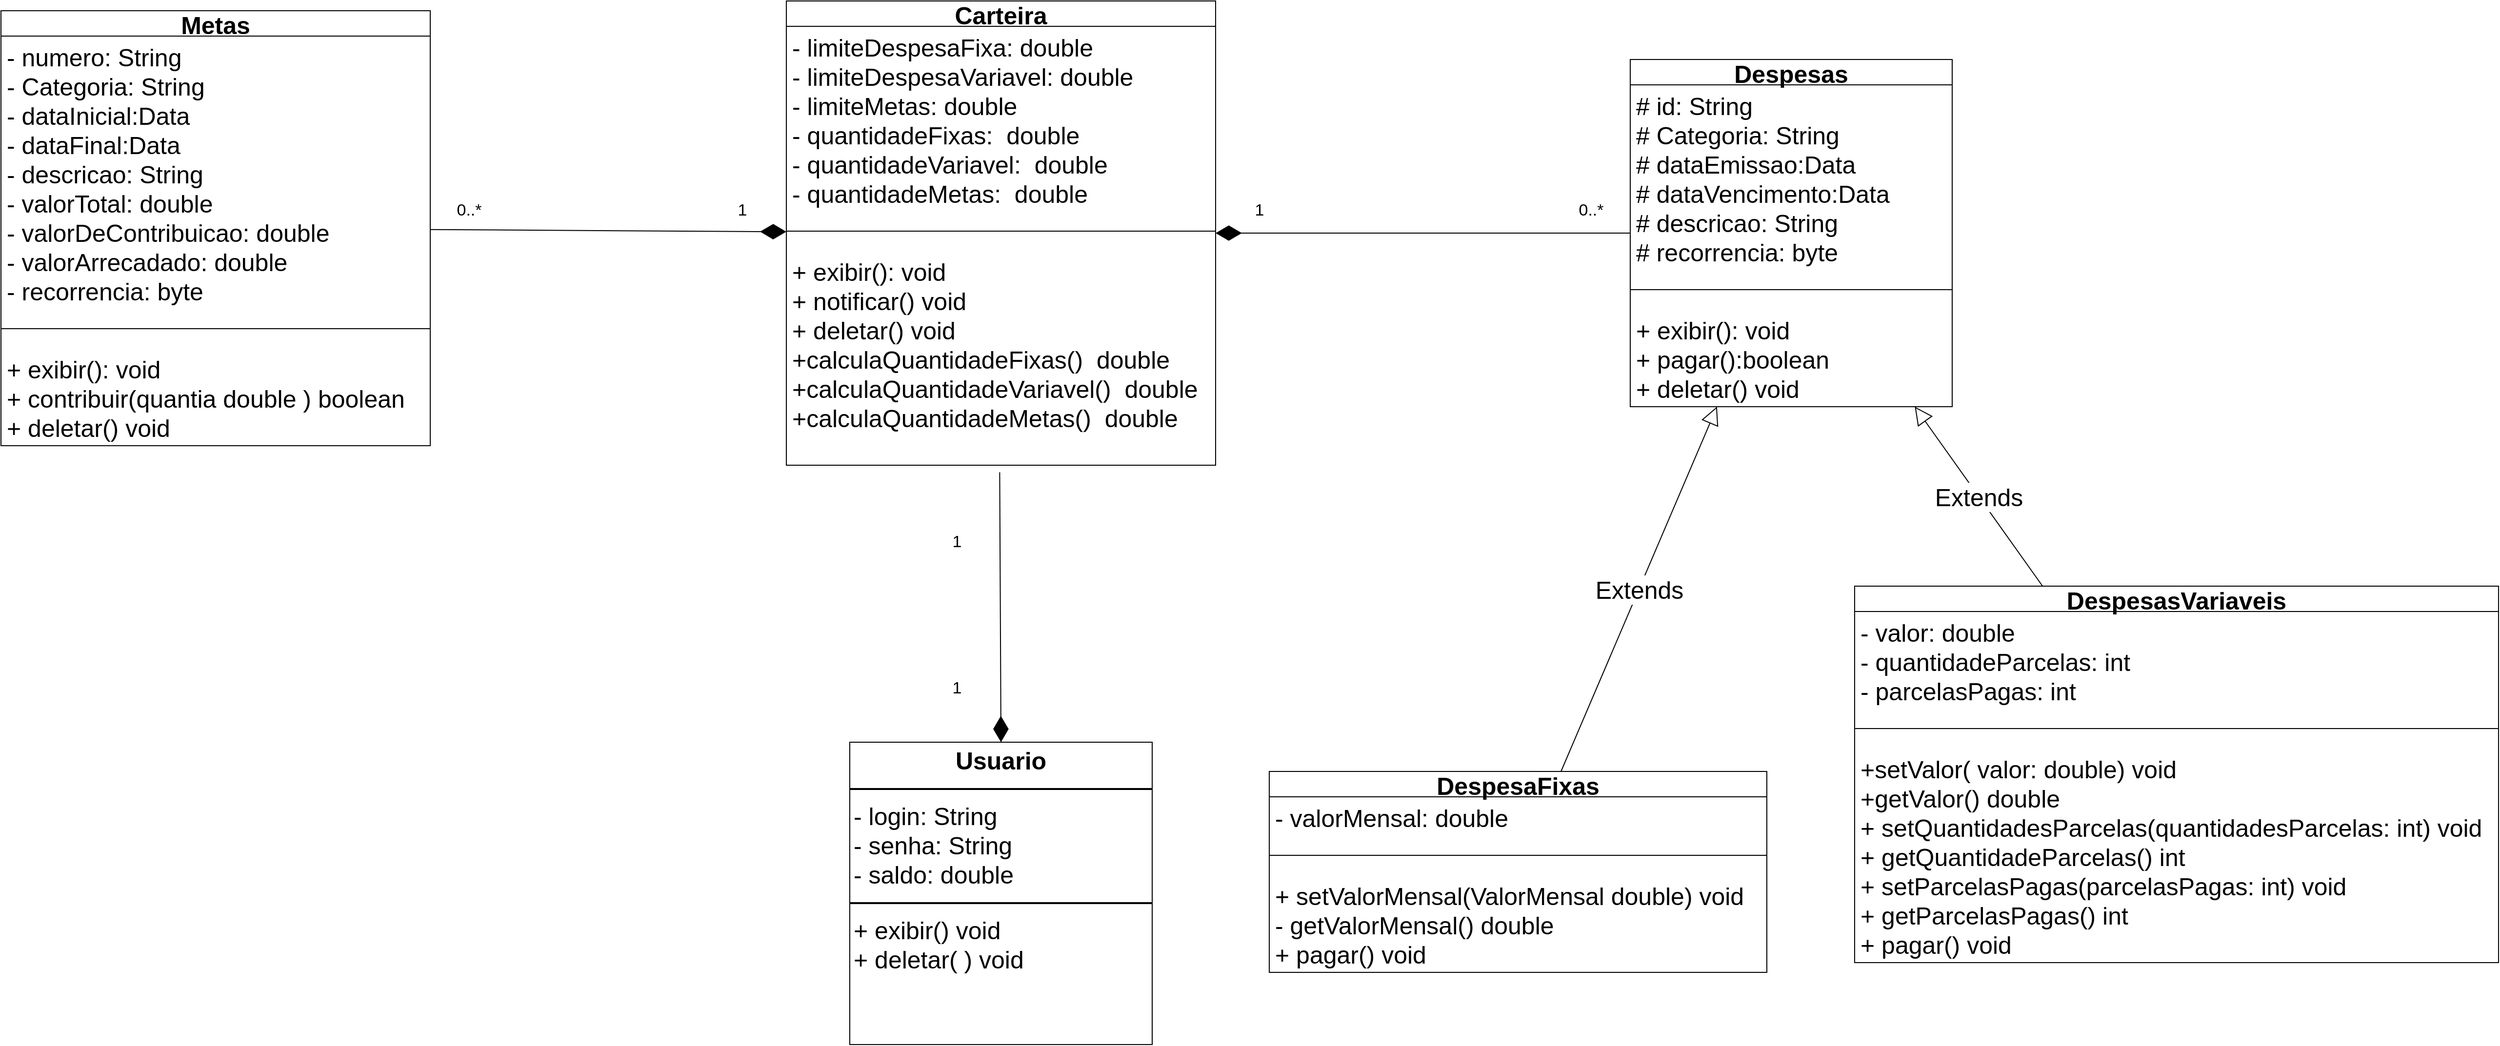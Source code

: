 <mxfile version="22.1.22" type="embed">
  <diagram id="C5RBs43oDa-KdzZeNtuy" name="Page-1">
    <mxGraphModel dx="3184" dy="2565" grid="1" gridSize="10" guides="1" tooltips="1" connect="1" arrows="1" fold="1" page="1" pageScale="1" pageWidth="827" pageHeight="1169" math="0" shadow="0">
      <root>
        <mxCell id="WIyWlLk6GJQsqaUBKTNV-0" />
        <mxCell id="WIyWlLk6GJQsqaUBKTNV-1" parent="WIyWlLk6GJQsqaUBKTNV-0" />
        <mxCell id="Xsj6mDMWJkw63rFZN-va-0" value="&lt;p style=&quot;margin: 4px 0px 0px; text-align: center; font-size: 25px;&quot;&gt;&lt;b style=&quot;font-size: 25px;&quot;&gt;Usuario&lt;/b&gt;&lt;/p&gt;&lt;hr style=&quot;border-style: solid; font-size: 25px;&quot;&gt;&lt;p style=&quot;margin: 0px 0px 0px 4px; font-size: 25px;&quot;&gt;- login: String&lt;/p&gt;&lt;p style=&quot;margin: 0px 0px 0px 4px; font-size: 25px;&quot;&gt;- senha: String&lt;/p&gt;&lt;p style=&quot;margin: 0px 0px 0px 4px; font-size: 25px;&quot;&gt;&lt;span style=&quot;background-color: initial;&quot;&gt;- saldo: double&lt;/span&gt;&lt;br&gt;&lt;/p&gt;&lt;hr style=&quot;border-style: solid; font-size: 25px;&quot;&gt;&lt;p style=&quot;margin: 0px 0px 0px 4px; font-size: 25px;&quot;&gt;+ exibir() void&amp;nbsp;&lt;/p&gt;&lt;p style=&quot;margin: 0px 0px 0px 4px; font-size: 25px;&quot;&gt;+ deletar( ) void&lt;/p&gt;" style="verticalAlign=top;align=left;overflow=fill;html=1;whiteSpace=wrap;fontSize=25;" parent="WIyWlLk6GJQsqaUBKTNV-1" vertex="1">
          <mxGeometry x="-70" y="320" width="310" height="310" as="geometry" />
        </mxCell>
        <mxCell id="Xsj6mDMWJkw63rFZN-va-6" value="Despesas" style="swimlane;fontStyle=1;align=center;verticalAlign=top;childLayout=stackLayout;horizontal=1;startSize=26;horizontalStack=0;resizeParent=1;resizeParentMax=0;resizeLast=0;collapsible=1;marginBottom=0;whiteSpace=wrap;html=1;fontSize=25;spacingTop=-7;" parent="WIyWlLk6GJQsqaUBKTNV-1" vertex="1">
          <mxGeometry x="730" y="-380" width="330" height="356" as="geometry" />
        </mxCell>
        <mxCell id="Xsj6mDMWJkw63rFZN-va-7" value="&lt;div style=&quot;font-size: 25px;&quot;&gt;&lt;span style=&quot;background-color: initial; font-size: 25px;&quot;&gt;# id: String&lt;/span&gt;&lt;/div&gt;&lt;div style=&quot;font-size: 25px;&quot;&gt;&lt;span style=&quot;background-color: initial; font-size: 25px;&quot;&gt;# Categoria: String&lt;/span&gt;&lt;/div&gt;&lt;div style=&quot;font-size: 25px;&quot;&gt;# dataEmissao:Data&lt;/div&gt;&lt;div style=&quot;font-size: 25px;&quot;&gt;&lt;span style=&quot;background-color: initial; font-size: 25px;&quot;&gt;# dataVencimento:Data&lt;/span&gt;&lt;/div&gt;&lt;div style=&quot;font-size: 25px;&quot;&gt;&lt;span style=&quot;background-color: initial; font-size: 25px;&quot;&gt;# descricao: String&lt;/span&gt;&lt;/div&gt;&lt;div style=&quot;font-size: 25px;&quot;&gt;&lt;span style=&quot;background-color: initial; font-size: 25px;&quot;&gt;# recorrencia: byte&lt;/span&gt;&lt;/div&gt;" style="text;strokeColor=none;fillColor=none;align=left;verticalAlign=top;spacingLeft=4;spacingRight=4;overflow=hidden;rotatable=0;points=[[0,0.5],[1,0.5]];portConstraint=eastwest;whiteSpace=wrap;html=1;fontSize=25;" parent="Xsj6mDMWJkw63rFZN-va-6" vertex="1">
          <mxGeometry y="26" width="330" height="190" as="geometry" />
        </mxCell>
        <mxCell id="Xsj6mDMWJkw63rFZN-va-8" value="" style="line;strokeWidth=1;fillColor=none;align=left;verticalAlign=middle;spacingTop=-1;spacingLeft=3;spacingRight=3;rotatable=0;labelPosition=right;points=[];portConstraint=eastwest;strokeColor=inherit;fontSize=25;" parent="Xsj6mDMWJkw63rFZN-va-6" vertex="1">
          <mxGeometry y="216" width="330" height="40" as="geometry" />
        </mxCell>
        <mxCell id="Xsj6mDMWJkw63rFZN-va-9" value="&lt;div style=&quot;font-size: 25px;&quot;&gt;&lt;span style=&quot;background-color: initial; font-size: 25px;&quot;&gt;+ exibir(): void&lt;/span&gt;&lt;br style=&quot;font-size: 25px;&quot;&gt;&lt;/div&gt;&lt;div style=&quot;font-size: 25px;&quot;&gt;+ pagar():boolean&lt;/div&gt;&lt;div style=&quot;font-size: 25px;&quot;&gt;+ deletar() void&lt;/div&gt;" style="text;strokeColor=none;fillColor=none;align=left;verticalAlign=top;spacingLeft=4;spacingRight=4;overflow=hidden;rotatable=0;points=[[0,0.5],[1,0.5]];portConstraint=eastwest;whiteSpace=wrap;html=1;fontSize=25;" parent="Xsj6mDMWJkw63rFZN-va-6" vertex="1">
          <mxGeometry y="256" width="330" height="100" as="geometry" />
        </mxCell>
        <mxCell id="Xsj6mDMWJkw63rFZN-va-14" value="DespesasVariaveis" style="swimlane;fontStyle=1;align=center;verticalAlign=top;childLayout=stackLayout;horizontal=1;startSize=26;horizontalStack=0;resizeParent=1;resizeParentMax=0;resizeLast=0;collapsible=1;marginBottom=0;whiteSpace=wrap;html=1;fontSize=25;spacingTop=-7;" parent="WIyWlLk6GJQsqaUBKTNV-1" vertex="1">
          <mxGeometry x="960" y="160" width="660" height="386" as="geometry" />
        </mxCell>
        <mxCell id="Xsj6mDMWJkw63rFZN-va-15" value="&lt;div style=&quot;font-size: 25px;&quot;&gt;- valor: double&lt;/div&gt;- quantidadeParcelas: int&lt;div style=&quot;font-size: 25px;&quot;&gt;- parcelasPagas: int&lt;/div&gt;" style="text;strokeColor=none;fillColor=none;align=left;verticalAlign=top;spacingLeft=4;spacingRight=4;overflow=hidden;rotatable=0;points=[[0,0.5],[1,0.5]];portConstraint=eastwest;whiteSpace=wrap;html=1;fontSize=25;" parent="Xsj6mDMWJkw63rFZN-va-14" vertex="1">
          <mxGeometry y="26" width="660" height="100" as="geometry" />
        </mxCell>
        <mxCell id="Xsj6mDMWJkw63rFZN-va-16" value="" style="line;strokeWidth=1;fillColor=none;align=left;verticalAlign=middle;spacingTop=-1;spacingLeft=3;spacingRight=3;rotatable=0;labelPosition=right;points=[];portConstraint=eastwest;strokeColor=inherit;fontSize=25;" parent="Xsj6mDMWJkw63rFZN-va-14" vertex="1">
          <mxGeometry y="126" width="660" height="40" as="geometry" />
        </mxCell>
        <mxCell id="Xsj6mDMWJkw63rFZN-va-17" value="&lt;div style=&quot;font-size: 25px;&quot;&gt;+setValor(&lt;span style=&quot;background-color: initial; font-size: 25px;&quot;&gt;&amp;nbsp;&lt;/span&gt;&lt;span style=&quot;background-color: initial; font-size: 25px;&quot;&gt;valor: double&lt;/span&gt;&lt;span style=&quot;background-color: initial; font-size: 25px;&quot;&gt;) void&lt;/span&gt;&lt;/div&gt;&lt;div style=&quot;font-size: 25px;&quot;&gt;&lt;span style=&quot;background-color: initial; font-size: 25px;&quot;&gt;+getValor() double&lt;/span&gt;&lt;/div&gt;&lt;div style=&quot;font-size: 25px;&quot;&gt;&lt;span style=&quot;background-color: initial; font-size: 25px;&quot;&gt;+ setQuantidadesParcelas(q&lt;/span&gt;&lt;span style=&quot;background-color: initial; font-size: 25px;&quot;&gt;uantidadesParcelas: int&lt;/span&gt;&lt;span style=&quot;background-color: initial; font-size: 25px;&quot;&gt;) void&lt;/span&gt;&lt;/div&gt;+ getQuantidadeParcelas() int&lt;div style=&quot;font-size: 25px;&quot;&gt;+ setP&lt;span style=&quot;background-color: initial; font-size: 25px;&quot;&gt;arcelasPagas(&lt;/span&gt;&lt;span style=&quot;background-color: initial; font-size: 25px;&quot;&gt;parcelasPagas: int&lt;/span&gt;&lt;span style=&quot;background-color: initial; font-size: 25px;&quot;&gt;) void&lt;/span&gt;&lt;/div&gt;&lt;div style=&quot;font-size: 25px;&quot;&gt;+ getParcelasPagas() int&lt;span style=&quot;background-color: initial; font-size: 25px;&quot;&gt;&lt;br style=&quot;font-size: 25px;&quot;&gt;&lt;/span&gt;&lt;/div&gt;&lt;div style=&quot;font-size: 25px;&quot;&gt;+ pagar() void&lt;/div&gt;" style="text;strokeColor=none;fillColor=none;align=left;verticalAlign=top;spacingLeft=4;spacingRight=4;overflow=hidden;rotatable=0;points=[[0,0.5],[1,0.5]];portConstraint=eastwest;whiteSpace=wrap;html=1;fontSize=25;" parent="Xsj6mDMWJkw63rFZN-va-14" vertex="1">
          <mxGeometry y="166" width="660" height="220" as="geometry" />
        </mxCell>
        <mxCell id="Xsj6mDMWJkw63rFZN-va-35" value="DespesaFixas" style="swimlane;fontStyle=1;align=center;verticalAlign=top;childLayout=stackLayout;horizontal=1;startSize=26;horizontalStack=0;resizeParent=1;resizeParentMax=0;resizeLast=0;collapsible=1;marginBottom=0;whiteSpace=wrap;html=1;fontSize=25;spacingTop=-7;" parent="WIyWlLk6GJQsqaUBKTNV-1" vertex="1">
          <mxGeometry x="360" y="350" width="510" height="206" as="geometry" />
        </mxCell>
        <mxCell id="Xsj6mDMWJkw63rFZN-va-36" value="- valorMensal: double" style="text;strokeColor=none;fillColor=none;align=left;verticalAlign=top;spacingLeft=4;spacingRight=4;overflow=hidden;rotatable=0;points=[[0,0.5],[1,0.5]];portConstraint=eastwest;whiteSpace=wrap;html=1;fontSize=25;" parent="Xsj6mDMWJkw63rFZN-va-35" vertex="1">
          <mxGeometry y="26" width="510" height="40" as="geometry" />
        </mxCell>
        <mxCell id="Xsj6mDMWJkw63rFZN-va-37" value="" style="line;strokeWidth=1;fillColor=none;align=left;verticalAlign=middle;spacingTop=-1;spacingLeft=3;spacingRight=3;rotatable=0;labelPosition=right;points=[];portConstraint=eastwest;strokeColor=inherit;fontSize=25;" parent="Xsj6mDMWJkw63rFZN-va-35" vertex="1">
          <mxGeometry y="66" width="510" height="40" as="geometry" />
        </mxCell>
        <mxCell id="Xsj6mDMWJkw63rFZN-va-38" value="&lt;div style=&quot;font-size: 25px;&quot;&gt;+ setValorMensal(&lt;span style=&quot;background-color: initial; font-size: 25px;&quot;&gt;ValorMensal double&lt;/span&gt;&lt;span style=&quot;background-color: initial; font-size: 25px;&quot;&gt;) void&lt;/span&gt;&lt;/div&gt;&lt;div style=&quot;font-size: 25px;&quot;&gt;&lt;span style=&quot;background-color: initial; font-size: 25px;&quot;&gt;- getValorMensal() double&lt;/span&gt;&lt;/div&gt;&lt;div style=&quot;font-size: 25px;&quot;&gt;&lt;span style=&quot;background-color: initial; font-size: 25px;&quot;&gt;+ pagar() void&lt;/span&gt;&lt;/div&gt;" style="text;strokeColor=none;fillColor=none;align=left;verticalAlign=top;spacingLeft=4;spacingRight=4;overflow=hidden;rotatable=0;points=[[0,0.5],[1,0.5]];portConstraint=eastwest;whiteSpace=wrap;html=1;fontSize=25;" parent="Xsj6mDMWJkw63rFZN-va-35" vertex="1">
          <mxGeometry y="106" width="510" height="100" as="geometry" />
        </mxCell>
        <mxCell id="Xsj6mDMWJkw63rFZN-va-45" value="Metas" style="swimlane;fontStyle=1;align=center;verticalAlign=top;childLayout=stackLayout;horizontal=1;startSize=26;horizontalStack=0;resizeParent=1;resizeParentMax=0;resizeLast=0;collapsible=1;marginBottom=0;whiteSpace=wrap;html=1;fontSize=25;spacingTop=-7;" parent="WIyWlLk6GJQsqaUBKTNV-1" vertex="1">
          <mxGeometry x="-940" y="-430" width="440" height="446" as="geometry" />
        </mxCell>
        <mxCell id="Xsj6mDMWJkw63rFZN-va-46" value="&lt;div style=&quot;font-size: 25px;&quot;&gt;&lt;span style=&quot;background-color: initial; font-size: 25px;&quot;&gt;- numero: String&lt;/span&gt;&lt;/div&gt;&lt;div style=&quot;font-size: 25px;&quot;&gt;&lt;span style=&quot;background-color: initial; font-size: 25px;&quot;&gt;- Categoria: String&lt;/span&gt;&lt;/div&gt;&lt;div style=&quot;font-size: 25px;&quot;&gt;- dataInicial:Data&lt;/div&gt;&lt;div style=&quot;font-size: 25px;&quot;&gt;&lt;span style=&quot;background-color: initial; font-size: 25px;&quot;&gt;- dataFinal:Data&lt;/span&gt;&lt;/div&gt;&lt;div style=&quot;font-size: 25px;&quot;&gt;&lt;span style=&quot;background-color: initial; font-size: 25px;&quot;&gt;- descricao: String&lt;/span&gt;&lt;/div&gt;&lt;div style=&quot;font-size: 25px;&quot;&gt;&lt;span style=&quot;background-color: initial; font-size: 25px;&quot;&gt;- valorTotal: double&lt;/span&gt;&lt;/div&gt;&lt;div style=&quot;font-size: 25px;&quot;&gt;&lt;span style=&quot;background-color: initial; font-size: 25px;&quot;&gt;- valorDeContribuicao: double&lt;/span&gt;&lt;/div&gt;&lt;div style=&quot;font-size: 25px;&quot;&gt;&lt;span style=&quot;background-color: initial; font-size: 25px;&quot;&gt;- valorArrecadado: double&lt;/span&gt;&lt;/div&gt;&lt;div style=&quot;font-size: 25px;&quot;&gt;- recorrencia: byte&lt;/div&gt;" style="text;strokeColor=none;fillColor=none;align=left;verticalAlign=top;spacingLeft=4;spacingRight=4;overflow=hidden;rotatable=0;points=[[0,0.5],[1,0.5]];portConstraint=eastwest;whiteSpace=wrap;html=1;fontSize=25;" parent="Xsj6mDMWJkw63rFZN-va-45" vertex="1">
          <mxGeometry y="26" width="440" height="280" as="geometry" />
        </mxCell>
        <mxCell id="Xsj6mDMWJkw63rFZN-va-47" value="" style="line;strokeWidth=1;fillColor=none;align=left;verticalAlign=middle;spacingTop=-1;spacingLeft=3;spacingRight=3;rotatable=0;labelPosition=right;points=[];portConstraint=eastwest;strokeColor=inherit;fontSize=25;" parent="Xsj6mDMWJkw63rFZN-va-45" vertex="1">
          <mxGeometry y="306" width="440" height="40" as="geometry" />
        </mxCell>
        <mxCell id="Xsj6mDMWJkw63rFZN-va-48" value="&lt;div style=&quot;font-size: 25px;&quot;&gt;&lt;span style=&quot;background-color: initial; font-size: 25px;&quot;&gt;+ exibir(): void&lt;/span&gt;&lt;br style=&quot;font-size: 25px;&quot;&gt;&lt;/div&gt;&lt;div style=&quot;font-size: 25px;&quot;&gt;+ contribuir(quantia double ) boolean&lt;/div&gt;&lt;div style=&quot;font-size: 25px;&quot;&gt;+ deletar() void&lt;/div&gt;" style="text;strokeColor=none;fillColor=none;align=left;verticalAlign=top;spacingLeft=4;spacingRight=4;overflow=hidden;rotatable=0;points=[[0,0.5],[1,0.5]];portConstraint=eastwest;whiteSpace=wrap;html=1;fontSize=25;" parent="Xsj6mDMWJkw63rFZN-va-45" vertex="1">
          <mxGeometry y="346" width="440" height="100" as="geometry" />
        </mxCell>
        <mxCell id="Xsj6mDMWJkw63rFZN-va-50" value="Carteira" style="swimlane;fontStyle=1;align=center;verticalAlign=top;childLayout=stackLayout;horizontal=1;startSize=26;horizontalStack=0;resizeParent=1;resizeParentMax=0;resizeLast=0;collapsible=1;marginBottom=0;whiteSpace=wrap;html=1;fontSize=25;spacingTop=-7;" parent="WIyWlLk6GJQsqaUBKTNV-1" vertex="1">
          <mxGeometry x="-135" y="-440" width="440" height="476" as="geometry" />
        </mxCell>
        <mxCell id="Xsj6mDMWJkw63rFZN-va-51" value="- limiteDespesaFixa: double&lt;div style=&quot;font-size: 25px;&quot;&gt;- limiteDespesaVariavel: double&lt;br style=&quot;font-size: 25px;&quot;&gt;&lt;/div&gt;&lt;div style=&quot;font-size: 25px;&quot;&gt;- limiteMetas: double&lt;/div&gt;&lt;div style=&quot;font-size: 25px;&quot;&gt;- q&lt;span style=&quot;background-color: initial;&quot;&gt;uantidadeFixas:&amp;nbsp; double&lt;/span&gt;&lt;/div&gt;&lt;div style=&quot;font-size: 25px;&quot;&gt;- q&lt;span style=&quot;background-color: initial;&quot;&gt;uantidadeVariavel:&amp;nbsp; double&lt;/span&gt;&lt;br&gt;&lt;/div&gt;&lt;div style=&quot;font-size: 25px;&quot;&gt;- q&lt;span style=&quot;background-color: initial;&quot;&gt;uantidadeMetas:&amp;nbsp; double&lt;/span&gt;&lt;span style=&quot;background-color: initial;&quot;&gt;&lt;br&gt;&lt;/span&gt;&lt;/div&gt;" style="text;strokeColor=none;fillColor=none;align=left;verticalAlign=top;spacingLeft=4;spacingRight=4;overflow=hidden;rotatable=0;points=[[0,0.5],[1,0.5]];portConstraint=eastwest;whiteSpace=wrap;html=1;fontSize=25;" parent="Xsj6mDMWJkw63rFZN-va-50" vertex="1">
          <mxGeometry y="26" width="440" height="190" as="geometry" />
        </mxCell>
        <mxCell id="Xsj6mDMWJkw63rFZN-va-52" value="" style="line;strokeWidth=1;fillColor=none;align=left;verticalAlign=middle;spacingTop=-1;spacingLeft=3;spacingRight=3;rotatable=0;labelPosition=right;points=[];portConstraint=eastwest;strokeColor=inherit;fontSize=25;" parent="Xsj6mDMWJkw63rFZN-va-50" vertex="1">
          <mxGeometry y="216" width="440" height="40" as="geometry" />
        </mxCell>
        <mxCell id="Xsj6mDMWJkw63rFZN-va-53" value="&lt;div style=&quot;font-size: 25px;&quot;&gt;&lt;span style=&quot;background-color: initial; font-size: 25px;&quot;&gt;+ exibir(): void&lt;/span&gt;&lt;/div&gt;&lt;div style=&quot;font-size: 25px;&quot;&gt;&lt;span style=&quot;background-color: initial; font-size: 25px;&quot;&gt;+ notificar() void&lt;/span&gt;&lt;/div&gt;&lt;div style=&quot;font-size: 25px;&quot;&gt;+ deletar() void&lt;/div&gt;&lt;div style=&quot;font-size: 25px;&quot;&gt;+calculaQuantidadeFixas()&amp;nbsp; double&lt;/div&gt;&lt;div style=&quot;font-size: 25px;&quot;&gt;+calculaQuantidadeVariavel()&amp;nbsp; double&lt;br style=&quot;font-size: 25px;&quot;&gt;&lt;/div&gt;&lt;div style=&quot;font-size: 25px;&quot;&gt;+calculaQuantidadeMetas()&amp;nbsp; double&lt;br style=&quot;font-size: 25px;&quot;&gt;&lt;/div&gt;&lt;div style=&quot;font-size: 25px;&quot;&gt;&lt;br style=&quot;font-size: 25px;&quot;&gt;&lt;/div&gt;" style="text;strokeColor=none;fillColor=none;align=left;verticalAlign=top;spacingLeft=4;spacingRight=4;overflow=hidden;rotatable=0;points=[[0,0.5],[1,0.5]];portConstraint=eastwest;whiteSpace=wrap;html=1;fontSize=25;" parent="Xsj6mDMWJkw63rFZN-va-50" vertex="1">
          <mxGeometry y="256" width="440" height="220" as="geometry" />
        </mxCell>
        <mxCell id="Xsj6mDMWJkw63rFZN-va-54" value="" style="endArrow=diamondThin;endFill=1;endSize=24;html=1;rounded=0;exitX=0.497;exitY=1.033;exitDx=0;exitDy=0;entryX=0.5;entryY=0;entryDx=0;entryDy=0;exitPerimeter=0;fontSize=25;" parent="WIyWlLk6GJQsqaUBKTNV-1" source="Xsj6mDMWJkw63rFZN-va-53" target="Xsj6mDMWJkw63rFZN-va-0" edge="1">
          <mxGeometry width="160" relative="1" as="geometry">
            <mxPoint x="180" y="93" as="sourcePoint" />
            <mxPoint x="308" y="90" as="targetPoint" />
          </mxGeometry>
        </mxCell>
        <mxCell id="jq4R9Uysa1i5dK_6T_Q5-6" value="" style="endArrow=diamondThin;endFill=1;endSize=24;html=1;rounded=0;fontSize=25;" parent="WIyWlLk6GJQsqaUBKTNV-1" source="Xsj6mDMWJkw63rFZN-va-45" target="Xsj6mDMWJkw63rFZN-va-50" edge="1">
          <mxGeometry width="160" relative="1" as="geometry">
            <mxPoint x="30" y="180" as="sourcePoint" />
            <mxPoint x="-20" y="130" as="targetPoint" />
          </mxGeometry>
        </mxCell>
        <mxCell id="jq4R9Uysa1i5dK_6T_Q5-7" value="" style="endArrow=diamondThin;endFill=1;endSize=24;html=1;rounded=0;fontSize=25;" parent="WIyWlLk6GJQsqaUBKTNV-1" source="Xsj6mDMWJkw63rFZN-va-6" target="Xsj6mDMWJkw63rFZN-va-50" edge="1">
          <mxGeometry width="160" relative="1" as="geometry">
            <mxPoint x="30" y="180" as="sourcePoint" />
            <mxPoint x="190" y="180" as="targetPoint" />
          </mxGeometry>
        </mxCell>
        <mxCell id="jq4R9Uysa1i5dK_6T_Q5-8" value="Extends" style="endArrow=block;endSize=16;endFill=0;html=1;rounded=0;fontSize=25;" parent="WIyWlLk6GJQsqaUBKTNV-1" source="Xsj6mDMWJkw63rFZN-va-35" target="Xsj6mDMWJkw63rFZN-va-6" edge="1">
          <mxGeometry width="160" relative="1" as="geometry">
            <mxPoint x="30" y="180" as="sourcePoint" />
            <mxPoint x="190" y="180" as="targetPoint" />
          </mxGeometry>
        </mxCell>
        <mxCell id="jq4R9Uysa1i5dK_6T_Q5-9" value="Extends" style="endArrow=block;endSize=16;endFill=0;html=1;rounded=0;fontSize=25;" parent="WIyWlLk6GJQsqaUBKTNV-1" source="Xsj6mDMWJkw63rFZN-va-14" target="Xsj6mDMWJkw63rFZN-va-6" edge="1">
          <mxGeometry width="160" relative="1" as="geometry">
            <mxPoint x="30" y="180" as="sourcePoint" />
            <mxPoint x="190" y="180" as="targetPoint" />
          </mxGeometry>
        </mxCell>
        <mxCell id="218rRDXwpj9IAneZbfJ5-1" value="0..*" style="text;html=1;align=center;verticalAlign=middle;whiteSpace=wrap;rounded=0;fontSize=17;" parent="WIyWlLk6GJQsqaUBKTNV-1" vertex="1">
          <mxGeometry x="-490" y="-240" width="60" height="30" as="geometry" />
        </mxCell>
        <mxCell id="218rRDXwpj9IAneZbfJ5-3" value="1" style="text;html=1;align=center;verticalAlign=middle;whiteSpace=wrap;rounded=0;fontSize=17;" parent="WIyWlLk6GJQsqaUBKTNV-1" vertex="1">
          <mxGeometry x="-210" y="-240" width="60" height="30" as="geometry" />
        </mxCell>
        <mxCell id="218rRDXwpj9IAneZbfJ5-4" value="1" style="text;html=1;align=center;verticalAlign=middle;whiteSpace=wrap;rounded=0;fontSize=17;" parent="WIyWlLk6GJQsqaUBKTNV-1" vertex="1">
          <mxGeometry x="320" y="-240" width="60" height="30" as="geometry" />
        </mxCell>
        <mxCell id="218rRDXwpj9IAneZbfJ5-5" value="0..*" style="text;html=1;align=center;verticalAlign=middle;whiteSpace=wrap;rounded=0;fontSize=17;" parent="WIyWlLk6GJQsqaUBKTNV-1" vertex="1">
          <mxGeometry x="660" y="-240" width="60" height="30" as="geometry" />
        </mxCell>
        <mxCell id="218rRDXwpj9IAneZbfJ5-6" value="1" style="text;html=1;align=center;verticalAlign=middle;whiteSpace=wrap;rounded=0;fontSize=17;" parent="WIyWlLk6GJQsqaUBKTNV-1" vertex="1">
          <mxGeometry x="10" y="100" width="60" height="30" as="geometry" />
        </mxCell>
        <mxCell id="218rRDXwpj9IAneZbfJ5-7" value="1" style="text;html=1;align=center;verticalAlign=middle;whiteSpace=wrap;rounded=0;fontSize=17;" parent="WIyWlLk6GJQsqaUBKTNV-1" vertex="1">
          <mxGeometry x="10" y="250" width="60" height="30" as="geometry" />
        </mxCell>
      </root>
    </mxGraphModel>
  </diagram>
</mxfile>
